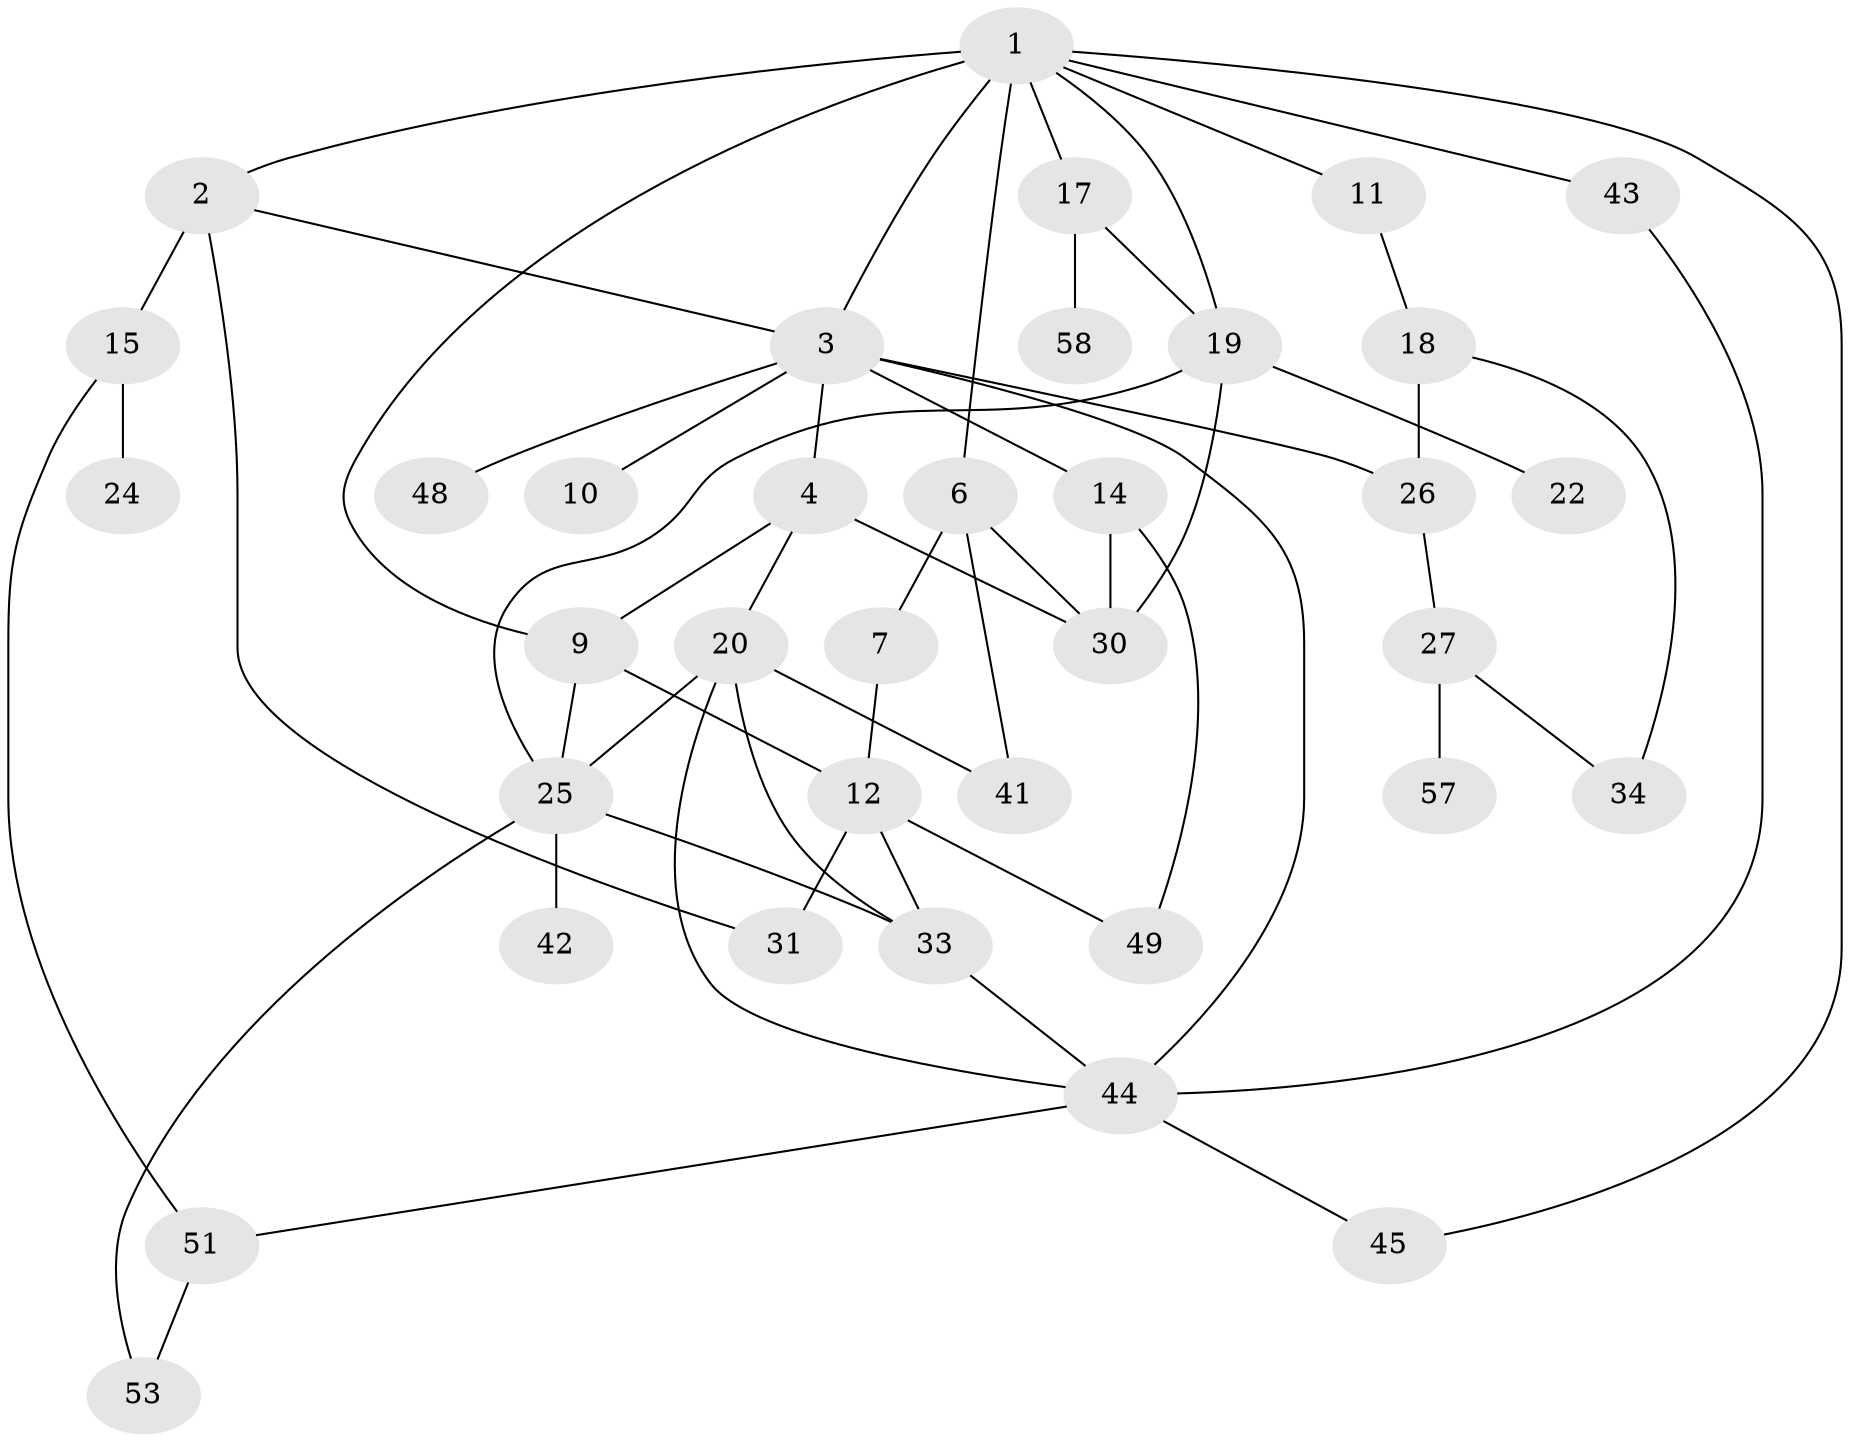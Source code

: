 // Generated by graph-tools (version 1.1) at 2025/23/03/03/25 07:23:33]
// undirected, 36 vertices, 57 edges
graph export_dot {
graph [start="1"]
  node [color=gray90,style=filled];
  1 [super="+5"];
  2 [super="+8"];
  3 [super="+23"];
  4 [super="+16"];
  6 [super="+28"];
  7;
  9 [super="+13"];
  10;
  11 [super="+29"];
  12 [super="+46"];
  14 [super="+56"];
  15 [super="+37"];
  17 [super="+40"];
  18 [super="+21"];
  19 [super="+38"];
  20 [super="+54"];
  22;
  24;
  25 [super="+32"];
  26 [super="+36"];
  27 [super="+39"];
  30 [super="+35"];
  31 [super="+50"];
  33 [super="+52"];
  34;
  41;
  42;
  43;
  44 [super="+47"];
  45;
  48;
  49;
  51 [super="+55"];
  53;
  57;
  58;
  1 -- 2;
  1 -- 3;
  1 -- 6;
  1 -- 17;
  1 -- 19;
  1 -- 43;
  1 -- 45;
  1 -- 11;
  1 -- 9 [weight=2];
  2 -- 15;
  2 -- 3;
  2 -- 31;
  3 -- 4;
  3 -- 10;
  3 -- 14;
  3 -- 48;
  3 -- 26;
  3 -- 44;
  4 -- 20;
  4 -- 30;
  4 -- 9;
  6 -- 7;
  6 -- 41;
  6 -- 30;
  7 -- 12;
  9 -- 12;
  9 -- 25;
  11 -- 18;
  12 -- 49;
  12 -- 31;
  12 -- 33;
  14 -- 49;
  14 -- 30;
  15 -- 24;
  15 -- 51;
  17 -- 58;
  17 -- 19;
  18 -- 34;
  18 -- 26;
  19 -- 22;
  19 -- 30;
  19 -- 25;
  20 -- 33;
  20 -- 41;
  20 -- 44;
  20 -- 25;
  25 -- 53;
  25 -- 42;
  25 -- 33;
  26 -- 27;
  27 -- 57;
  27 -- 34;
  33 -- 44;
  43 -- 44;
  44 -- 51;
  44 -- 45;
  51 -- 53;
}
